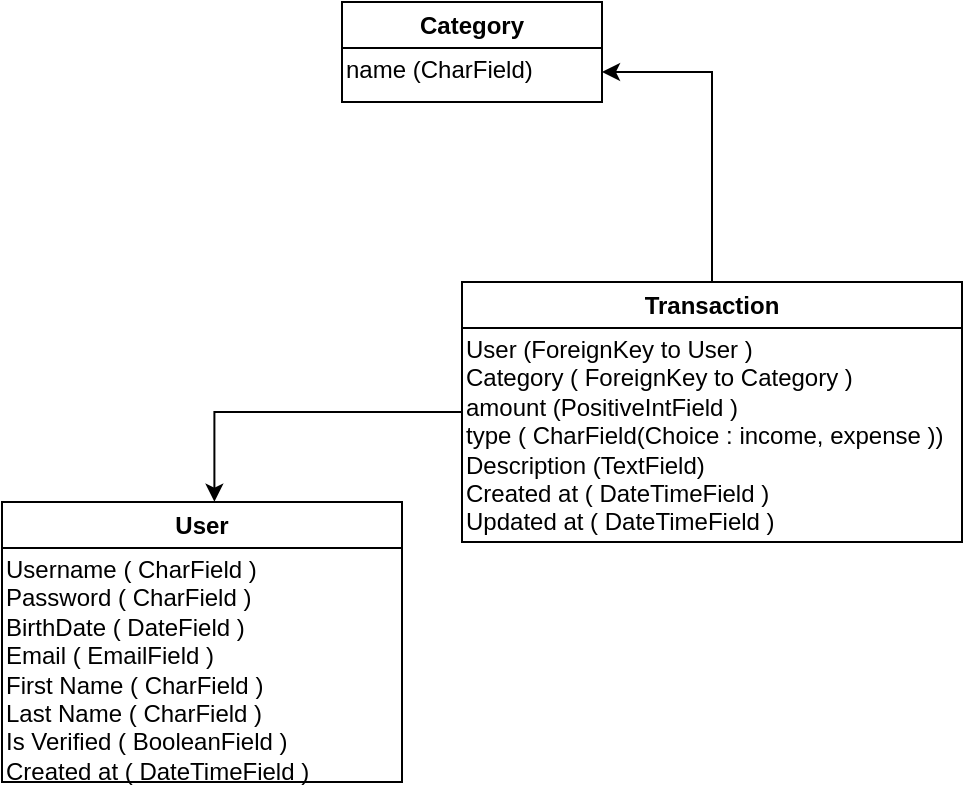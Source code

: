 <mxfile version="26.1.0">
  <diagram name="Page-1" id="wgnGxk946H3UwEeCAsUU">
    <mxGraphModel dx="1461" dy="772" grid="1" gridSize="10" guides="1" tooltips="1" connect="1" arrows="1" fold="1" page="1" pageScale="1" pageWidth="850" pageHeight="1100" math="0" shadow="0">
      <root>
        <mxCell id="0" />
        <mxCell id="1" parent="0" />
        <mxCell id="l0sCKU2uShR1K66GnEwG-1" value="User" style="swimlane;whiteSpace=wrap;html=1;" parent="1" vertex="1">
          <mxGeometry x="185" y="605" width="200" height="140" as="geometry" />
        </mxCell>
        <mxCell id="l0sCKU2uShR1K66GnEwG-2" value="Username ( CharField )&lt;div&gt;Password ( CharField )&lt;/div&gt;&lt;div&gt;BirthDate ( DateField )&lt;/div&gt;&lt;div&gt;Email ( EmailField )&lt;/div&gt;&lt;div&gt;First Name ( CharField )&lt;/div&gt;&lt;div&gt;Last Name ( CharField )&lt;/div&gt;&lt;div&gt;Is Verified ( BooleanField )&lt;/div&gt;&lt;div&gt;Created at ( DateTimeField )&lt;/div&gt;" style="text;html=1;whiteSpace=wrap;overflow=hidden;rounded=0;" parent="l0sCKU2uShR1K66GnEwG-1" vertex="1">
          <mxGeometry y="20" width="200" height="120" as="geometry" />
        </mxCell>
        <mxCell id="l0sCKU2uShR1K66GnEwG-8" style="edgeStyle=orthogonalEdgeStyle;rounded=0;orthogonalLoop=1;jettySize=auto;html=1;entryX=1;entryY=0.5;entryDx=0;entryDy=0;" parent="1" source="l0sCKU2uShR1K66GnEwG-3" target="l0sCKU2uShR1K66GnEwG-7" edge="1">
          <mxGeometry relative="1" as="geometry">
            <Array as="points">
              <mxPoint x="540" y="390" />
            </Array>
          </mxGeometry>
        </mxCell>
        <mxCell id="l0sCKU2uShR1K66GnEwG-3" value="Transaction" style="swimlane;whiteSpace=wrap;html=1;" parent="1" vertex="1">
          <mxGeometry x="415" y="495" width="250" height="130" as="geometry" />
        </mxCell>
        <mxCell id="l0sCKU2uShR1K66GnEwG-4" value="&lt;div&gt;&lt;div&gt;User (ForeignKey to User )&lt;/div&gt;&lt;div&gt;Category ( ForeignKey to Category )&lt;/div&gt;&lt;/div&gt;amount (PositiveIntField )&lt;div&gt;type ( CharField(Choice : income, expense ))&lt;/div&gt;&lt;div&gt;Description (TextField)&lt;/div&gt;&lt;div&gt;Created at ( DateTimeField )&lt;/div&gt;&lt;div&gt;Updated at ( DateTimeField )&lt;/div&gt;&lt;div&gt;&lt;br&gt;&lt;/div&gt;" style="text;html=1;whiteSpace=wrap;overflow=hidden;rounded=0;" parent="l0sCKU2uShR1K66GnEwG-3" vertex="1">
          <mxGeometry y="20" width="250" height="110" as="geometry" />
        </mxCell>
        <mxCell id="l0sCKU2uShR1K66GnEwG-5" style="edgeStyle=orthogonalEdgeStyle;rounded=0;orthogonalLoop=1;jettySize=auto;html=1;entryX=0.531;entryY=-0.001;entryDx=0;entryDy=0;entryPerimeter=0;" parent="1" source="l0sCKU2uShR1K66GnEwG-3" target="l0sCKU2uShR1K66GnEwG-1" edge="1">
          <mxGeometry relative="1" as="geometry" />
        </mxCell>
        <mxCell id="l0sCKU2uShR1K66GnEwG-6" value="Category" style="swimlane;whiteSpace=wrap;html=1;" parent="1" vertex="1">
          <mxGeometry x="355" y="355" width="130" height="50" as="geometry" />
        </mxCell>
        <mxCell id="l0sCKU2uShR1K66GnEwG-7" value="name (CharField)" style="text;html=1;whiteSpace=wrap;overflow=hidden;rounded=0;" parent="l0sCKU2uShR1K66GnEwG-6" vertex="1">
          <mxGeometry y="20" width="130" height="30" as="geometry" />
        </mxCell>
      </root>
    </mxGraphModel>
  </diagram>
</mxfile>
